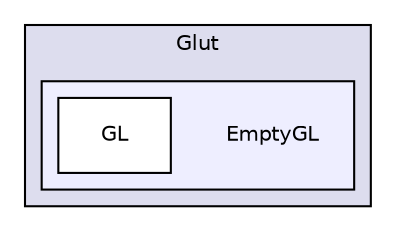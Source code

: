 digraph "bullet/bullet-2.82-r2704/Glut/EmptyGL" {
  compound=true
  node [ fontsize="10", fontname="Helvetica"];
  edge [ labelfontsize="10", labelfontname="Helvetica"];
  subgraph clusterdir_bc7e18aef8da35ef392cbc02c0cb163f {
    graph [ bgcolor="#ddddee", pencolor="black", label="Glut" fontname="Helvetica", fontsize="10", URL="dir_bc7e18aef8da35ef392cbc02c0cb163f.html"]
  subgraph clusterdir_977ba1c03315117b04e51d353f791818 {
    graph [ bgcolor="#eeeeff", pencolor="black", label="" URL="dir_977ba1c03315117b04e51d353f791818.html"];
    dir_977ba1c03315117b04e51d353f791818 [shape=plaintext label="EmptyGL"];
    dir_2584a1ed400340878d4ab2413210a7f7 [shape=box label="GL" color="black" fillcolor="white" style="filled" URL="dir_2584a1ed400340878d4ab2413210a7f7.html"];
  }
  }
}
